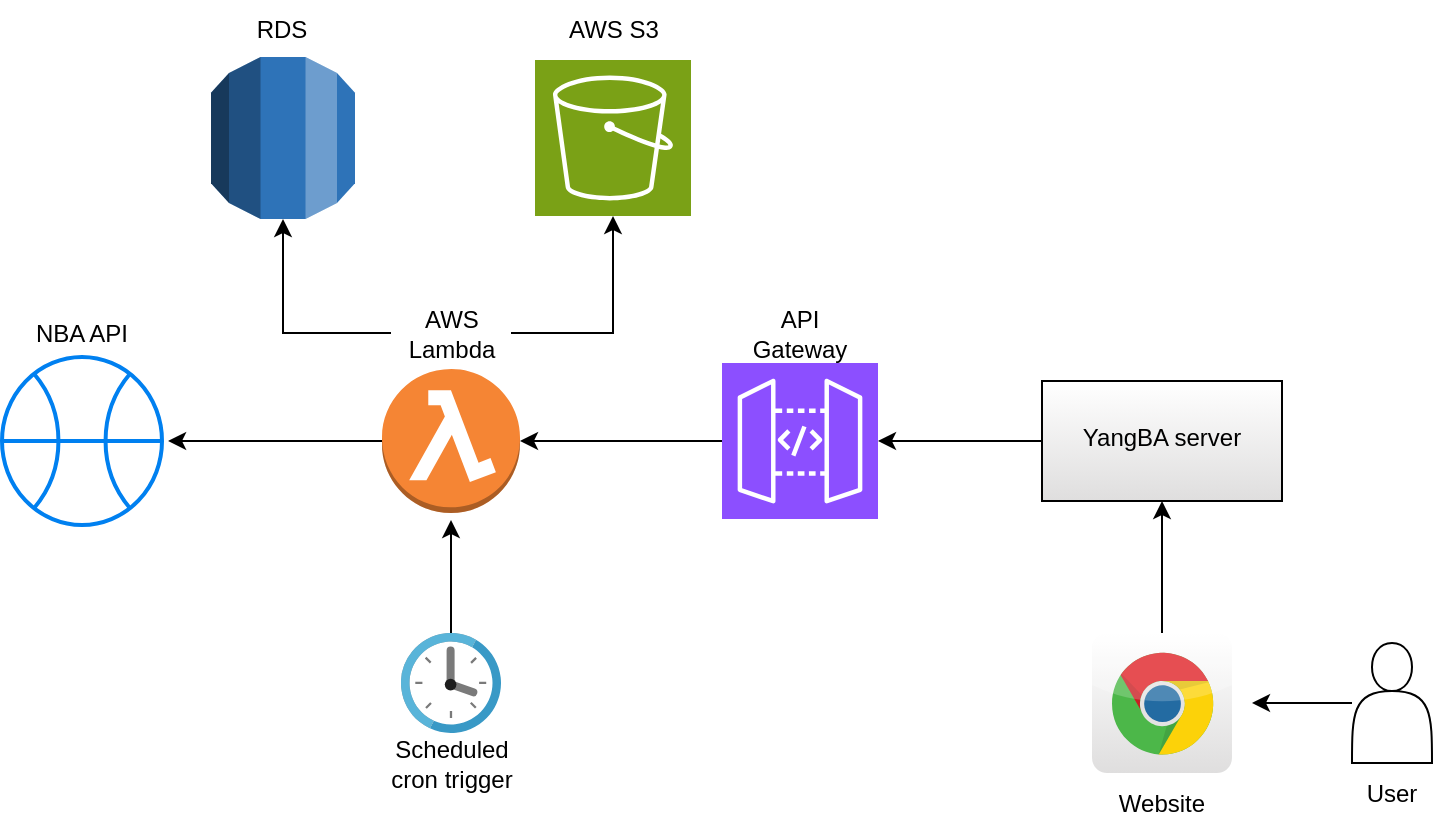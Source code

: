 <mxfile version="24.7.14">
  <diagram name="Página-1" id="7FO_WSmjydA7ooElrLGy">
    <mxGraphModel dx="954" dy="615" grid="1" gridSize="10" guides="1" tooltips="1" connect="1" arrows="1" fold="1" page="1" pageScale="1" pageWidth="827" pageHeight="1169" math="0" shadow="0">
      <root>
        <mxCell id="0" />
        <mxCell id="1" parent="0" />
        <mxCell id="d1EHzrp8cer4NAD4_1qQ-12" value="" style="edgeStyle=orthogonalEdgeStyle;rounded=0;orthogonalLoop=1;jettySize=auto;html=1;" edge="1" parent="1" source="d1EHzrp8cer4NAD4_1qQ-1" target="d1EHzrp8cer4NAD4_1qQ-11">
          <mxGeometry relative="1" as="geometry" />
        </mxCell>
        <mxCell id="d1EHzrp8cer4NAD4_1qQ-1" value="" style="dashed=0;outlineConnect=0;html=1;align=center;labelPosition=center;verticalLabelPosition=bottom;verticalAlign=top;shape=mxgraph.webicons.chrome;gradientColor=#DFDEDE" vertex="1" parent="1">
          <mxGeometry x="585" y="386.5" width="70" height="70" as="geometry" />
        </mxCell>
        <mxCell id="d1EHzrp8cer4NAD4_1qQ-8" style="edgeStyle=orthogonalEdgeStyle;rounded=0;orthogonalLoop=1;jettySize=auto;html=1;" edge="1" parent="1" source="d1EHzrp8cer4NAD4_1qQ-2">
          <mxGeometry relative="1" as="geometry">
            <mxPoint x="665" y="421.5" as="targetPoint" />
          </mxGeometry>
        </mxCell>
        <mxCell id="d1EHzrp8cer4NAD4_1qQ-2" value="" style="shape=actor;whiteSpace=wrap;html=1;" vertex="1" parent="1">
          <mxGeometry x="715" y="391.5" width="40" height="60" as="geometry" />
        </mxCell>
        <mxCell id="d1EHzrp8cer4NAD4_1qQ-11" value="&lt;div&gt;&lt;br&gt;&lt;/div&gt;YangBA server" style="whiteSpace=wrap;html=1;verticalAlign=top;dashed=0;gradientColor=#DFDEDE;" vertex="1" parent="1">
          <mxGeometry x="560" y="260.5" width="120" height="60" as="geometry" />
        </mxCell>
        <mxCell id="d1EHzrp8cer4NAD4_1qQ-15" value="API Gateway" style="text;strokeColor=none;align=center;fillColor=none;html=1;verticalAlign=middle;whiteSpace=wrap;rounded=0;" vertex="1" parent="1">
          <mxGeometry x="409" y="221.5" width="60" height="30" as="geometry" />
        </mxCell>
        <mxCell id="d1EHzrp8cer4NAD4_1qQ-16" value="" style="outlineConnect=0;dashed=0;verticalLabelPosition=bottom;verticalAlign=top;align=center;html=1;shape=mxgraph.aws3.lambda_function;fillColor=#F58534;gradientColor=none;" vertex="1" parent="1">
          <mxGeometry x="230" y="254.5" width="69" height="72" as="geometry" />
        </mxCell>
        <mxCell id="d1EHzrp8cer4NAD4_1qQ-24" value="" style="edgeStyle=orthogonalEdgeStyle;rounded=0;orthogonalLoop=1;jettySize=auto;html=1;" edge="1" parent="1" source="d1EHzrp8cer4NAD4_1qQ-17" target="d1EHzrp8cer4NAD4_1qQ-23">
          <mxGeometry relative="1" as="geometry" />
        </mxCell>
        <mxCell id="d1EHzrp8cer4NAD4_1qQ-28" style="edgeStyle=orthogonalEdgeStyle;rounded=0;orthogonalLoop=1;jettySize=auto;html=1;" edge="1" parent="1" source="d1EHzrp8cer4NAD4_1qQ-17" target="d1EHzrp8cer4NAD4_1qQ-26">
          <mxGeometry relative="1" as="geometry">
            <mxPoint x="190" y="191.5" as="targetPoint" />
          </mxGeometry>
        </mxCell>
        <mxCell id="d1EHzrp8cer4NAD4_1qQ-17" value="AWS Lambda" style="text;strokeColor=none;align=center;fillColor=none;html=1;verticalAlign=middle;whiteSpace=wrap;rounded=0;" vertex="1" parent="1">
          <mxGeometry x="234.5" y="221.5" width="60" height="30" as="geometry" />
        </mxCell>
        <mxCell id="d1EHzrp8cer4NAD4_1qQ-18" style="edgeStyle=orthogonalEdgeStyle;rounded=0;orthogonalLoop=1;jettySize=auto;html=1;entryX=1;entryY=0.5;entryDx=0;entryDy=0;entryPerimeter=0;" edge="1" parent="1" source="d1EHzrp8cer4NAD4_1qQ-13" target="d1EHzrp8cer4NAD4_1qQ-16">
          <mxGeometry relative="1" as="geometry" />
        </mxCell>
        <mxCell id="d1EHzrp8cer4NAD4_1qQ-20" value="" style="html=1;verticalLabelPosition=bottom;align=center;labelBackgroundColor=#ffffff;verticalAlign=top;strokeWidth=2;strokeColor=#0080F0;shadow=0;dashed=0;shape=mxgraph.ios7.icons.basketball;" vertex="1" parent="1">
          <mxGeometry x="40" y="248.5" width="80" height="84" as="geometry" />
        </mxCell>
        <mxCell id="d1EHzrp8cer4NAD4_1qQ-21" style="edgeStyle=orthogonalEdgeStyle;rounded=0;orthogonalLoop=1;jettySize=auto;html=1;entryX=1.038;entryY=0.5;entryDx=0;entryDy=0;entryPerimeter=0;" edge="1" parent="1" source="d1EHzrp8cer4NAD4_1qQ-16" target="d1EHzrp8cer4NAD4_1qQ-20">
          <mxGeometry relative="1" as="geometry" />
        </mxCell>
        <mxCell id="d1EHzrp8cer4NAD4_1qQ-22" value="NBA API" style="text;strokeColor=none;align=center;fillColor=none;html=1;verticalAlign=middle;whiteSpace=wrap;rounded=0;" vertex="1" parent="1">
          <mxGeometry x="50" y="221.5" width="60" height="30" as="geometry" />
        </mxCell>
        <mxCell id="d1EHzrp8cer4NAD4_1qQ-23" value="" style="sketch=0;points=[[0,0,0],[0.25,0,0],[0.5,0,0],[0.75,0,0],[1,0,0],[0,1,0],[0.25,1,0],[0.5,1,0],[0.75,1,0],[1,1,0],[0,0.25,0],[0,0.5,0],[0,0.75,0],[1,0.25,0],[1,0.5,0],[1,0.75,0]];outlineConnect=0;fontColor=#232F3E;fillColor=#7AA116;strokeColor=#ffffff;dashed=0;verticalLabelPosition=bottom;verticalAlign=top;align=center;html=1;fontSize=12;fontStyle=0;aspect=fixed;shape=mxgraph.aws4.resourceIcon;resIcon=mxgraph.aws4.s3;" vertex="1" parent="1">
          <mxGeometry x="306.5" y="100" width="78" height="78" as="geometry" />
        </mxCell>
        <mxCell id="d1EHzrp8cer4NAD4_1qQ-25" value="AWS S3" style="text;strokeColor=none;align=center;fillColor=none;html=1;verticalAlign=middle;whiteSpace=wrap;rounded=0;" vertex="1" parent="1">
          <mxGeometry x="315.5" y="70" width="60" height="30" as="geometry" />
        </mxCell>
        <mxCell id="d1EHzrp8cer4NAD4_1qQ-26" value="" style="outlineConnect=0;dashed=0;verticalLabelPosition=bottom;verticalAlign=top;align=center;html=1;shape=mxgraph.aws3.rds;fillColor=#2E73B8;gradientColor=none;" vertex="1" parent="1">
          <mxGeometry x="144.5" y="98.5" width="72" height="81" as="geometry" />
        </mxCell>
        <mxCell id="d1EHzrp8cer4NAD4_1qQ-27" value="RDS" style="text;strokeColor=none;align=center;fillColor=none;html=1;verticalAlign=middle;whiteSpace=wrap;rounded=0;" vertex="1" parent="1">
          <mxGeometry x="150" y="70" width="60" height="30" as="geometry" />
        </mxCell>
        <mxCell id="d1EHzrp8cer4NAD4_1qQ-30" style="edgeStyle=orthogonalEdgeStyle;rounded=0;orthogonalLoop=1;jettySize=auto;html=1;" edge="1" parent="1" source="d1EHzrp8cer4NAD4_1qQ-29">
          <mxGeometry relative="1" as="geometry">
            <mxPoint x="264.5" y="330" as="targetPoint" />
          </mxGeometry>
        </mxCell>
        <mxCell id="d1EHzrp8cer4NAD4_1qQ-29" value="" style="image;sketch=0;aspect=fixed;html=1;points=[];align=center;fontSize=12;image=img/lib/mscae/Clock.svg;" vertex="1" parent="1">
          <mxGeometry x="239.5" y="386.5" width="50" height="50" as="geometry" />
        </mxCell>
        <mxCell id="d1EHzrp8cer4NAD4_1qQ-31" value="Scheduled cron trigger" style="text;strokeColor=none;align=center;fillColor=none;html=1;verticalAlign=middle;whiteSpace=wrap;rounded=0;" vertex="1" parent="1">
          <mxGeometry x="230" y="436.5" width="70" height="30" as="geometry" />
        </mxCell>
        <mxCell id="d1EHzrp8cer4NAD4_1qQ-32" value="" style="edgeStyle=orthogonalEdgeStyle;rounded=0;orthogonalLoop=1;jettySize=auto;html=1;" edge="1" parent="1" source="d1EHzrp8cer4NAD4_1qQ-11" target="d1EHzrp8cer4NAD4_1qQ-13">
          <mxGeometry relative="1" as="geometry">
            <mxPoint x="404" y="341.5" as="targetPoint" />
            <mxPoint x="525" y="291" as="sourcePoint" />
          </mxGeometry>
        </mxCell>
        <mxCell id="d1EHzrp8cer4NAD4_1qQ-13" value="" style="sketch=0;points=[[0,0,0],[0.25,0,0],[0.5,0,0],[0.75,0,0],[1,0,0],[0,1,0],[0.25,1,0],[0.5,1,0],[0.75,1,0],[1,1,0],[0,0.25,0],[0,0.5,0],[0,0.75,0],[1,0.25,0],[1,0.5,0],[1,0.75,0]];outlineConnect=0;fontColor=#232F3E;fillColor=#8C4FFF;strokeColor=#ffffff;dashed=0;verticalLabelPosition=bottom;verticalAlign=top;align=center;html=1;fontSize=12;fontStyle=0;aspect=fixed;shape=mxgraph.aws4.resourceIcon;resIcon=mxgraph.aws4.api_gateway;shadow=0;" vertex="1" parent="1">
          <mxGeometry x="400" y="251.5" width="78" height="78" as="geometry" />
        </mxCell>
        <mxCell id="d1EHzrp8cer4NAD4_1qQ-33" value="User" style="text;strokeColor=none;align=center;fillColor=none;html=1;verticalAlign=middle;whiteSpace=wrap;rounded=0;" vertex="1" parent="1">
          <mxGeometry x="705" y="451.5" width="60" height="30" as="geometry" />
        </mxCell>
        <mxCell id="d1EHzrp8cer4NAD4_1qQ-34" value="Website" style="text;strokeColor=none;align=center;fillColor=none;html=1;verticalAlign=middle;whiteSpace=wrap;rounded=0;" vertex="1" parent="1">
          <mxGeometry x="590" y="456.5" width="60" height="30" as="geometry" />
        </mxCell>
      </root>
    </mxGraphModel>
  </diagram>
</mxfile>
